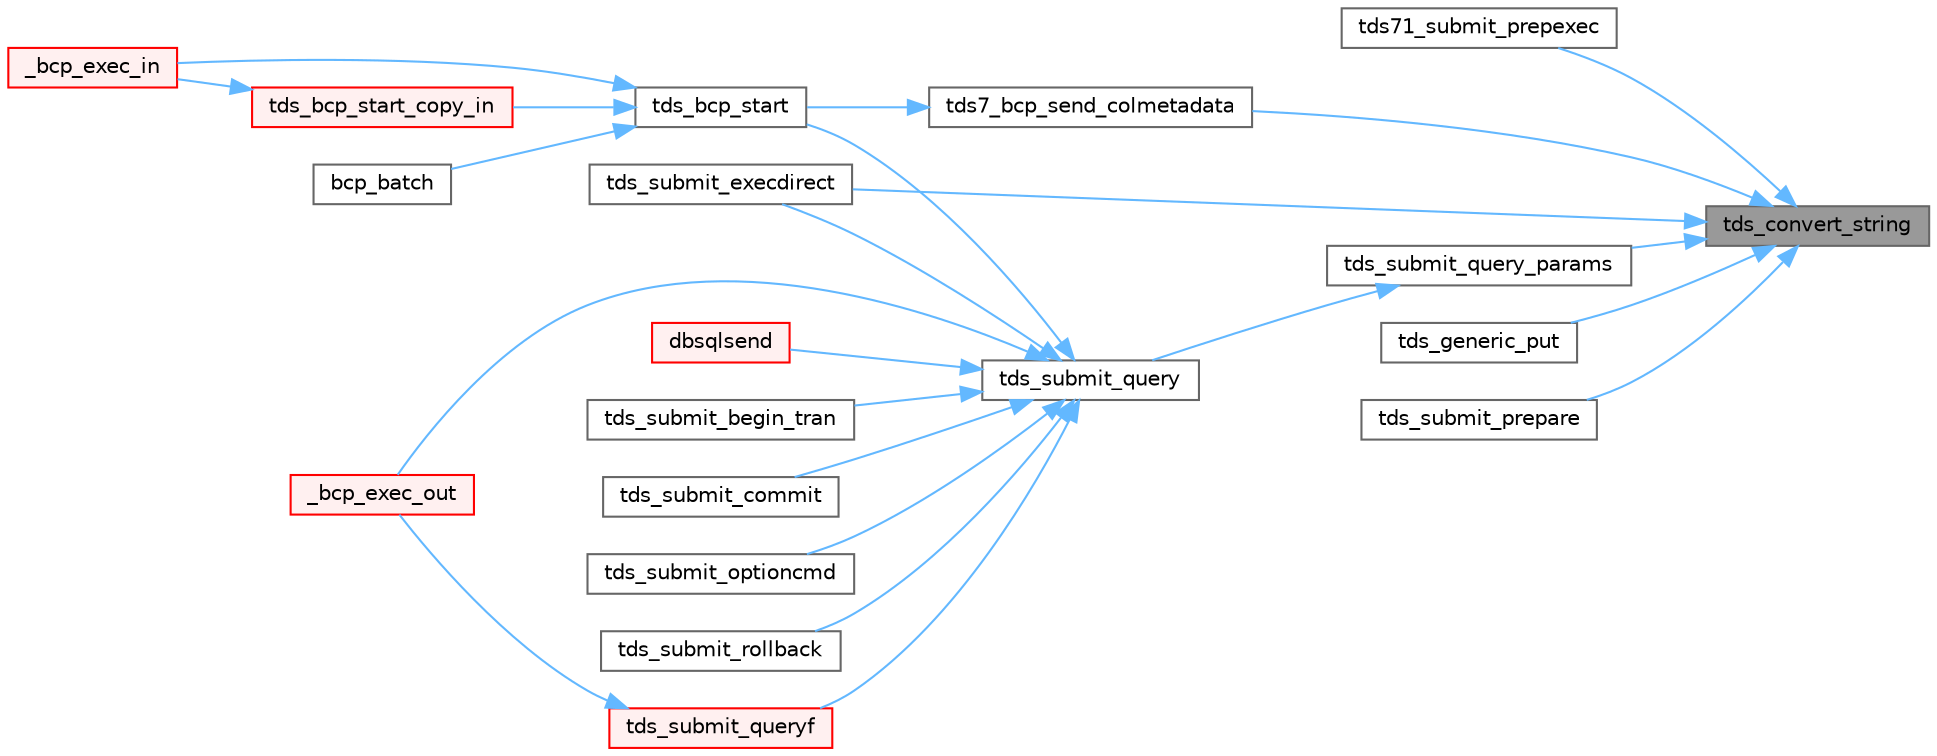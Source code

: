 digraph "tds_convert_string"
{
 // LATEX_PDF_SIZE
  bgcolor="transparent";
  edge [fontname=Helvetica,fontsize=10,labelfontname=Helvetica,labelfontsize=10];
  node [fontname=Helvetica,fontsize=10,shape=box,height=0.2,width=0.4];
  rankdir="RL";
  Node1 [id="Node000001",label="tds_convert_string",height=0.2,width=0.4,color="gray40", fillcolor="grey60", style="filled", fontcolor="black",tooltip="Convert a string in an allocated buffer."];
  Node1 -> Node2 [id="edge1_Node000001_Node000002",dir="back",color="steelblue1",style="solid",tooltip=" "];
  Node2 [id="Node000002",label="tds71_submit_prepexec",height=0.2,width=0.4,color="grey40", fillcolor="white", style="filled",URL="$a00590.html#ga08877c101704bebe4fa57e0849dc272d",tooltip="Creates a temporary stored procedure in the server and execute it."];
  Node1 -> Node3 [id="edge2_Node000001_Node000003",dir="back",color="steelblue1",style="solid",tooltip=" "];
  Node3 [id="Node000003",label="tds7_bcp_send_colmetadata",height=0.2,width=0.4,color="grey40", fillcolor="white", style="filled",URL="$a00254.html#a4daaa551e54dbd978650e2eef89e09ff",tooltip="Send BCP metadata to server."];
  Node3 -> Node4 [id="edge3_Node000003_Node000004",dir="back",color="steelblue1",style="solid",tooltip=" "];
  Node4 [id="Node000004",label="tds_bcp_start",height=0.2,width=0.4,color="grey40", fillcolor="white", style="filled",URL="$a00254.html#a8208eef2a3974ae1f0cf3c8c8ab011ce",tooltip="Start sending BCP data to server."];
  Node4 -> Node5 [id="edge4_Node000004_Node000005",dir="back",color="steelblue1",style="solid",tooltip=" "];
  Node5 [id="Node000005",label="_bcp_exec_in",height=0.2,width=0.4,color="red", fillcolor="#FFF0F0", style="filled",URL="$a00578.html#ga7370f1223f13510d6b33e98f2de09fb5",tooltip=" "];
  Node4 -> Node7 [id="edge5_Node000004_Node000007",dir="back",color="steelblue1",style="solid",tooltip=" "];
  Node7 [id="Node000007",label="bcp_batch",height=0.2,width=0.4,color="grey40", fillcolor="white", style="filled",URL="$a00577.html#gaa23f8e5c7f437a94746c90292dd1cb01",tooltip="Commit a set of rows to the table."];
  Node4 -> Node8 [id="edge6_Node000004_Node000008",dir="back",color="steelblue1",style="solid",tooltip=" "];
  Node8 [id="Node000008",label="tds_bcp_start_copy_in",height=0.2,width=0.4,color="red", fillcolor="#FFF0F0", style="filled",URL="$a00254.html#a5eec23828b0610c58de248c4edb53879",tooltip="Start bulk copy to server."];
  Node8 -> Node5 [id="edge7_Node000008_Node000005",dir="back",color="steelblue1",style="solid",tooltip=" "];
  Node1 -> Node10 [id="edge8_Node000001_Node000010",dir="back",color="steelblue1",style="solid",tooltip=" "];
  Node10 [id="Node000010",label="tds_generic_put",height=0.2,width=0.4,color="grey40", fillcolor="white", style="filled",URL="$a00263.html#a84e17808683ba2dd956e811a42e23176",tooltip="Write data to wire."];
  Node1 -> Node11 [id="edge9_Node000001_Node000011",dir="back",color="steelblue1",style="solid",tooltip=" "];
  Node11 [id="Node000011",label="tds_submit_execdirect",height=0.2,width=0.4,color="grey40", fillcolor="white", style="filled",URL="$a00590.html#gae603aed795a4c5bb26ab159a11256996",tooltip="Submit a prepared query with parameters."];
  Node1 -> Node12 [id="edge10_Node000001_Node000012",dir="back",color="steelblue1",style="solid",tooltip=" "];
  Node12 [id="Node000012",label="tds_submit_prepare",height=0.2,width=0.4,color="grey40", fillcolor="white", style="filled",URL="$a00590.html#ga74eb08c3a1c85be8ac9db428842c8b9d",tooltip="Creates a temporary stored procedure in the server."];
  Node1 -> Node13 [id="edge11_Node000001_Node000013",dir="back",color="steelblue1",style="solid",tooltip=" "];
  Node13 [id="Node000013",label="tds_submit_query_params",height=0.2,width=0.4,color="grey40", fillcolor="white", style="filled",URL="$a00590.html#ga95e0fccedc459a4404f496eec74a369a",tooltip="Sends a language string to the database server for processing."];
  Node13 -> Node14 [id="edge12_Node000013_Node000014",dir="back",color="steelblue1",style="solid",tooltip=" "];
  Node14 [id="Node000014",label="tds_submit_query",height=0.2,width=0.4,color="grey40", fillcolor="white", style="filled",URL="$a00590.html#ga5a29ae7f99d089dc3cea85ec6ee5f3ab",tooltip="Sends a language string to the database server for processing."];
  Node14 -> Node15 [id="edge13_Node000014_Node000015",dir="back",color="steelblue1",style="solid",tooltip=" "];
  Node15 [id="Node000015",label="_bcp_exec_out",height=0.2,width=0.4,color="red", fillcolor="#FFF0F0", style="filled",URL="$a00578.html#gae67546338cb9542a4902aa914f57f314",tooltip=" "];
  Node14 -> Node16 [id="edge14_Node000014_Node000016",dir="back",color="steelblue1",style="solid",tooltip=" "];
  Node16 [id="Node000016",label="dbsqlsend",height=0.2,width=0.4,color="red", fillcolor="#FFF0F0", style="filled",URL="$a00575.html#gac980139b9cea03cf93e373d425991481",tooltip="Transmit the command buffer to the server."];
  Node14 -> Node4 [id="edge15_Node000014_Node000004",dir="back",color="steelblue1",style="solid",tooltip=" "];
  Node14 -> Node19 [id="edge16_Node000014_Node000019",dir="back",color="steelblue1",style="solid",tooltip=" "];
  Node19 [id="Node000019",label="tds_submit_begin_tran",height=0.2,width=0.4,color="grey40", fillcolor="white", style="filled",URL="$a00590.html#ga7bf3670d3d6dabed469b9eb117298079",tooltip="Send a rollback request."];
  Node14 -> Node20 [id="edge17_Node000014_Node000020",dir="back",color="steelblue1",style="solid",tooltip=" "];
  Node20 [id="Node000020",label="tds_submit_commit",height=0.2,width=0.4,color="grey40", fillcolor="white", style="filled",URL="$a00590.html#ga7d68588fdd0beeae52197a6d6cef8754",tooltip="Send a commit request."];
  Node14 -> Node11 [id="edge18_Node000014_Node000011",dir="back",color="steelblue1",style="solid",tooltip=" "];
  Node14 -> Node21 [id="edge19_Node000014_Node000021",dir="back",color="steelblue1",style="solid",tooltip=" "];
  Node21 [id="Node000021",label="tds_submit_optioncmd",height=0.2,width=0.4,color="grey40", fillcolor="white", style="filled",URL="$a00590.html#gaf0da49585d39e99780a004ee2ca23479",tooltip="Send option commands to server."];
  Node14 -> Node22 [id="edge20_Node000014_Node000022",dir="back",color="steelblue1",style="solid",tooltip=" "];
  Node22 [id="Node000022",label="tds_submit_queryf",height=0.2,width=0.4,color="red", fillcolor="#FFF0F0", style="filled",URL="$a00590.html#gad695defcbf663b0023851a198206a772",tooltip="Format and submit a query."];
  Node22 -> Node15 [id="edge21_Node000022_Node000015",dir="back",color="steelblue1",style="solid",tooltip=" "];
  Node14 -> Node27 [id="edge22_Node000014_Node000027",dir="back",color="steelblue1",style="solid",tooltip=" "];
  Node27 [id="Node000027",label="tds_submit_rollback",height=0.2,width=0.4,color="grey40", fillcolor="white", style="filled",URL="$a00590.html#ga7f20f58e43ba5eb916c97c7396395563",tooltip="Send a rollback request."];
}
